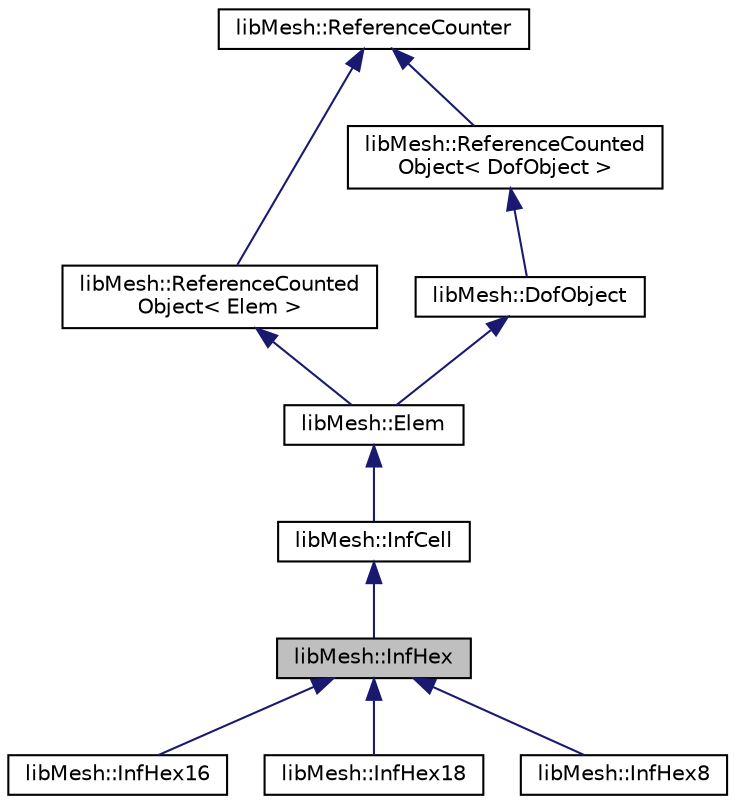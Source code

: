 digraph "libMesh::InfHex"
{
 // INTERACTIVE_SVG=YES
  edge [fontname="Helvetica",fontsize="10",labelfontname="Helvetica",labelfontsize="10"];
  node [fontname="Helvetica",fontsize="10",shape=record];
  Node1 [label="libMesh::InfHex",height=0.2,width=0.4,color="black", fillcolor="grey75", style="filled" fontcolor="black"];
  Node2 -> Node1 [dir="back",color="midnightblue",fontsize="10",style="solid",fontname="Helvetica"];
  Node2 [label="libMesh::InfCell",height=0.2,width=0.4,color="black", fillcolor="white", style="filled",URL="$classlibMesh_1_1InfCell.html",tooltip="The InfCell is an abstract element type that lives in three dimensions. "];
  Node3 -> Node2 [dir="back",color="midnightblue",fontsize="10",style="solid",fontname="Helvetica"];
  Node3 [label="libMesh::Elem",height=0.2,width=0.4,color="black", fillcolor="white", style="filled",URL="$classlibMesh_1_1Elem.html",tooltip="This is the base class from which all geometric element types are derived. "];
  Node4 -> Node3 [dir="back",color="midnightblue",fontsize="10",style="solid",fontname="Helvetica"];
  Node4 [label="libMesh::ReferenceCounted\lObject\< Elem \>",height=0.2,width=0.4,color="black", fillcolor="white", style="filled",URL="$classlibMesh_1_1ReferenceCountedObject.html"];
  Node5 -> Node4 [dir="back",color="midnightblue",fontsize="10",style="solid",fontname="Helvetica"];
  Node5 [label="libMesh::ReferenceCounter",height=0.2,width=0.4,color="black", fillcolor="white", style="filled",URL="$classlibMesh_1_1ReferenceCounter.html",tooltip="This is the base class for enabling reference counting. "];
  Node6 -> Node3 [dir="back",color="midnightblue",fontsize="10",style="solid",fontname="Helvetica"];
  Node6 [label="libMesh::DofObject",height=0.2,width=0.4,color="black", fillcolor="white", style="filled",URL="$classlibMesh_1_1DofObject.html",tooltip="The DofObject defines an abstract base class for objects that have degrees of freedom associated with..."];
  Node7 -> Node6 [dir="back",color="midnightblue",fontsize="10",style="solid",fontname="Helvetica"];
  Node7 [label="libMesh::ReferenceCounted\lObject\< DofObject \>",height=0.2,width=0.4,color="black", fillcolor="white", style="filled",URL="$classlibMesh_1_1ReferenceCountedObject.html"];
  Node5 -> Node7 [dir="back",color="midnightblue",fontsize="10",style="solid",fontname="Helvetica"];
  Node1 -> Node8 [dir="back",color="midnightblue",fontsize="10",style="solid",fontname="Helvetica"];
  Node8 [label="libMesh::InfHex16",height=0.2,width=0.4,color="black", fillcolor="white", style="filled",URL="$classlibMesh_1_1InfHex16.html",tooltip="The InfHex16 is an infinite element in 3D composed of 16 nodes. "];
  Node1 -> Node9 [dir="back",color="midnightblue",fontsize="10",style="solid",fontname="Helvetica"];
  Node9 [label="libMesh::InfHex18",height=0.2,width=0.4,color="black", fillcolor="white", style="filled",URL="$classlibMesh_1_1InfHex18.html",tooltip="The InfHex18 is an infinite element in 3D composed of 18 nodes. "];
  Node1 -> Node10 [dir="back",color="midnightblue",fontsize="10",style="solid",fontname="Helvetica"];
  Node10 [label="libMesh::InfHex8",height=0.2,width=0.4,color="black", fillcolor="white", style="filled",URL="$classlibMesh_1_1InfHex8.html",tooltip="The InfHex8 is an infinite element in 3D composed of 8 nodes. "];
}
